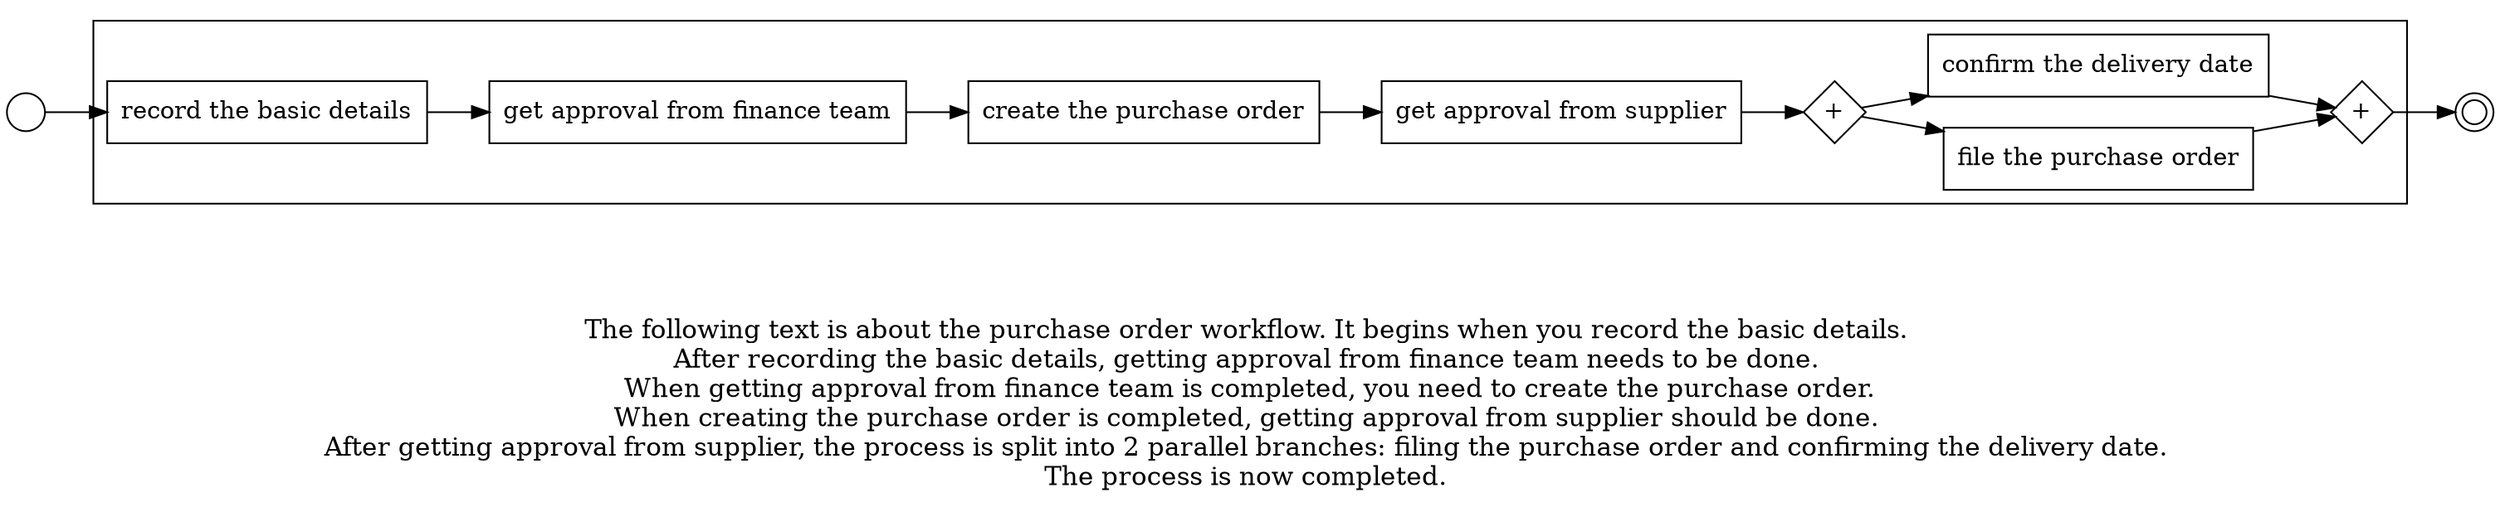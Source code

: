 digraph purchase_order_workflow_109 {
	graph [rankdir=LR]
	START_NODE [label="" shape=circle width=0.3]
	subgraph CLUSTER_0 {
		"record the basic details" [shape=box]
		"get approval from finance team" [shape=box]
		"record the basic details" -> "get approval from finance team"
		"create the purchase order" [shape=box]
		"get approval from finance team" -> "create the purchase order"
		"get approval from supplier" [shape=box]
		"create the purchase order" -> "get approval from supplier"
		"AND_SPLIT--6. Final steps_VRRC" [label="+" fixedsize=true shape=diamond width=0.5]
		"get approval from supplier" -> "AND_SPLIT--6. Final steps_VRRC"
		"file the purchase order" [shape=box]
		"AND_SPLIT--6. Final steps_VRRC" -> "file the purchase order"
		"confirm the delivery date" [shape=box]
		"AND_SPLIT--6. Final steps_VRRC" -> "confirm the delivery date"
		"AND_JOIN--6. Final steps_VRRC" [label="+" fixedsize=true shape=diamond width=0.5]
		"file the purchase order" -> "AND_JOIN--6. Final steps_VRRC"
		"confirm the delivery date" -> "AND_JOIN--6. Final steps_VRRC"
	}
	START_NODE -> "record the basic details"
	END_NODE [label="" shape=doublecircle width=0.2]
	"AND_JOIN--6. Final steps_VRRC" -> END_NODE
	fontsize=15 label="\n\n
The following text is about the purchase order workflow. It begins when you record the basic details. 
After recording the basic details, getting approval from finance team needs to be done. 
When getting approval from finance team is completed, you need to create the purchase order.
When creating the purchase order is completed, getting approval from supplier should be done. 
After getting approval from supplier, the process is split into 2 parallel branches: filing the purchase order and confirming the delivery date. 
The process is now completed. 
"
}
